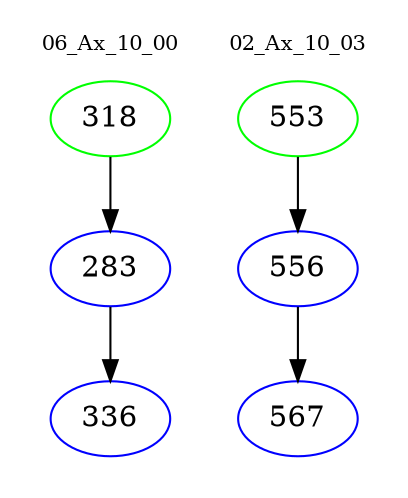 digraph{
subgraph cluster_0 {
color = white
label = "06_Ax_10_00";
fontsize=10;
T0_318 [label="318", color="green"]
T0_318 -> T0_283 [color="black"]
T0_283 [label="283", color="blue"]
T0_283 -> T0_336 [color="black"]
T0_336 [label="336", color="blue"]
}
subgraph cluster_1 {
color = white
label = "02_Ax_10_03";
fontsize=10;
T1_553 [label="553", color="green"]
T1_553 -> T1_556 [color="black"]
T1_556 [label="556", color="blue"]
T1_556 -> T1_567 [color="black"]
T1_567 [label="567", color="blue"]
}
}
